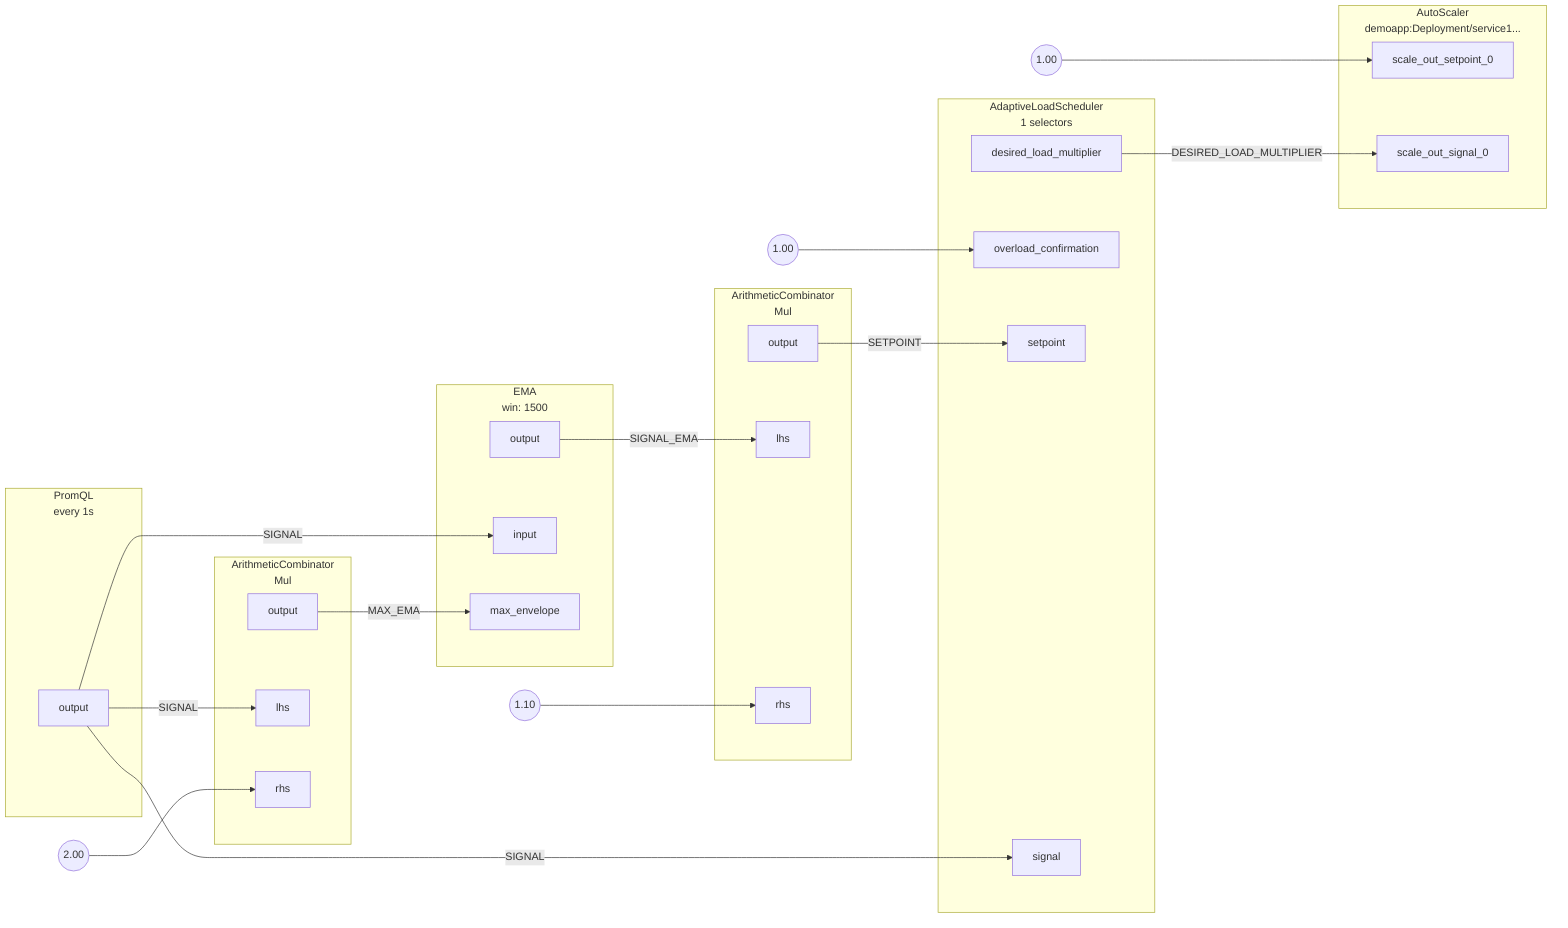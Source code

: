 flowchart LR
subgraph root.0[<center>AdaptiveLoadScheduler<br/>1 selectors</center>]
subgraph root.0_inports[ ]
style root.0_inports fill:none,stroke:none
root.0overload_confirmation[overload_confirmation]
root.0setpoint[setpoint]
root.0signal[signal]
end
subgraph root.0_outports[ ]
style root.0_outports fill:none,stroke:none
root.0desired_load_multiplier[desired_load_multiplier]
end
end
root.0_overload_confirmation_FakeConstantout((1.00))
subgraph root.1[<center>PromQL<br/>every 1s</center>]
subgraph root.1_outports[ ]
style root.1_outports fill:none,stroke:none
root.1output[output]
end
end
subgraph root.2[<center>ArithmeticCombinator<br/>Mul</center>]
subgraph root.2_inports[ ]
style root.2_inports fill:none,stroke:none
root.2lhs[lhs]
root.2rhs[rhs]
end
subgraph root.2_outports[ ]
style root.2_outports fill:none,stroke:none
root.2output[output]
end
end
root.2_rhs_FakeConstantout((2.00))
subgraph root.3[<center>EMA<br/>win: 1500</center>]
subgraph root.3_inports[ ]
style root.3_inports fill:none,stroke:none
root.3input[input]
root.3max_envelope[max_envelope]
end
subgraph root.3_outports[ ]
style root.3_outports fill:none,stroke:none
root.3output[output]
end
end
subgraph root.4[<center>ArithmeticCombinator<br/>Mul</center>]
subgraph root.4_inports[ ]
style root.4_inports fill:none,stroke:none
root.4lhs[lhs]
root.4rhs[rhs]
end
subgraph root.4_outports[ ]
style root.4_outports fill:none,stroke:none
root.4output[output]
end
end
root.4_rhs_FakeConstantout((1.10))
subgraph root.5[<center>AutoScaler<br/>demoapp:Deployment/service1...</center>]
subgraph root.5_inports[ ]
style root.5_inports fill:none,stroke:none
root.5scale_out_setpoint_0[scale_out_setpoint_0]
root.5scale_out_signal_0[scale_out_signal_0]
end
end
root.5_scale_out_setpoint_0_FakeConstantout((1.00))
root.0desired_load_multiplier --> |DESIRED_LOAD_MULTIPLIER| root.5scale_out_signal_0
root.0_overload_confirmation_FakeConstantout --> root.0overload_confirmation
root.1output --> |SIGNAL| root.0signal
root.1output --> |SIGNAL| root.2lhs
root.1output --> |SIGNAL| root.3input
root.2output --> |MAX_EMA| root.3max_envelope
root.2_rhs_FakeConstantout --> root.2rhs
root.3output --> |SIGNAL_EMA| root.4lhs
root.4output --> |SETPOINT| root.0setpoint
root.4_rhs_FakeConstantout --> root.4rhs
root.5_scale_out_setpoint_0_FakeConstantout --> root.5scale_out_setpoint_0